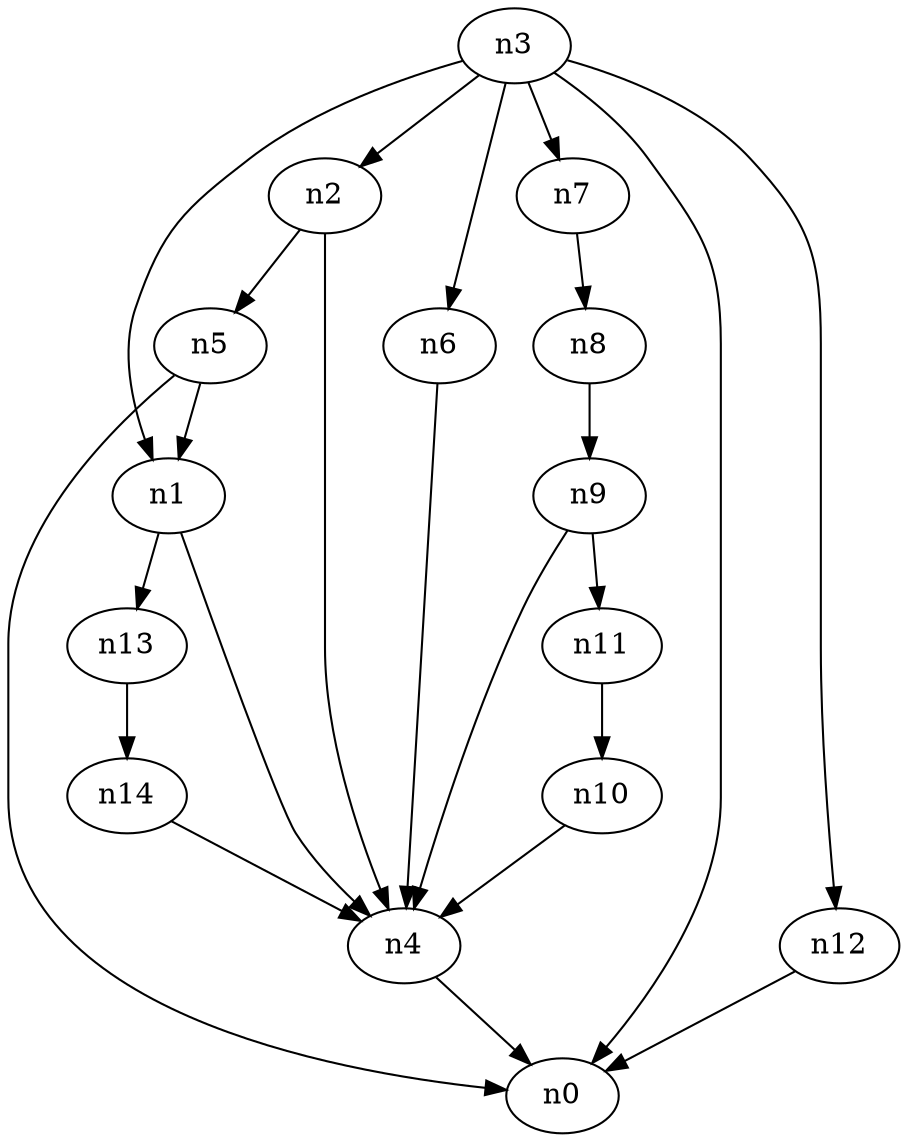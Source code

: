 digraph G {
	n1 -> n4	 [_graphml_id=e4];
	n1 -> n13	 [_graphml_id=e20];
	n2 -> n4	 [_graphml_id=e7];
	n2 -> n5	 [_graphml_id=e8];
	n3 -> n0	 [_graphml_id=e0];
	n3 -> n1	 [_graphml_id=e3];
	n3 -> n2	 [_graphml_id=e6];
	n3 -> n6	 [_graphml_id=e9];
	n3 -> n7	 [_graphml_id=e11];
	n3 -> n12	 [_graphml_id=e18];
	n4 -> n0	 [_graphml_id=e1];
	n5 -> n0	 [_graphml_id=e2];
	n5 -> n1	 [_graphml_id=e5];
	n6 -> n4	 [_graphml_id=e10];
	n7 -> n8	 [_graphml_id=e12];
	n8 -> n9	 [_graphml_id=e13];
	n9 -> n4	 [_graphml_id=e14];
	n9 -> n11	 [_graphml_id=e17];
	n10 -> n4	 [_graphml_id=e15];
	n11 -> n10	 [_graphml_id=e16];
	n12 -> n0	 [_graphml_id=e19];
	n13 -> n14	 [_graphml_id=e21];
	n14 -> n4	 [_graphml_id=e22];
}
